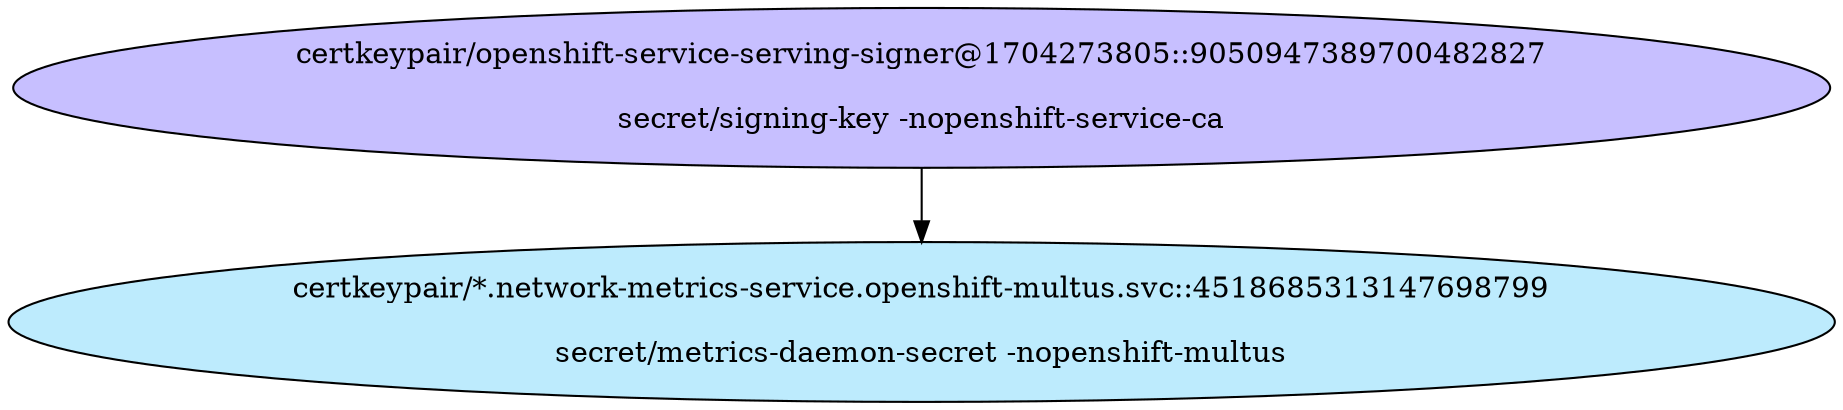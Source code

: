 digraph "Local Certificate" {
  // Node definitions.
  1 [
    label="certkeypair/openshift-service-serving-signer@1704273805::9050947389700482827\n\nsecret/signing-key -nopenshift-service-ca\n"
    style=filled
    fillcolor="#c7bfff"
  ];
  13 [
    label="certkeypair/*.network-metrics-service.openshift-multus.svc::4518685313147698799\n\nsecret/metrics-daemon-secret -nopenshift-multus\n"
    style=filled
    fillcolor="#bdebfd"
  ];

  // Edge definitions.
  1 -> 13;
}